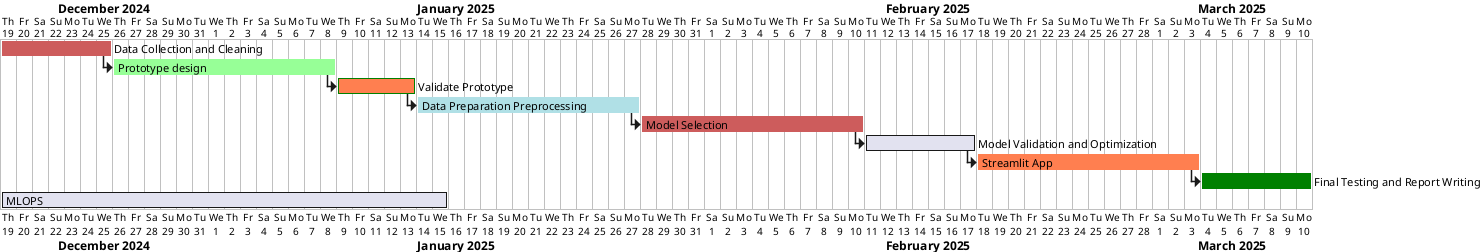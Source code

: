 @startgantt
'https://plantuml.com/gantt-diagram
Project starts 2024-12-19
[Data Collection and Cleaning] lasts 1 week  and is colored in IndianRed
[Prototype design] lasts 2 weeks and is colored in PHYSICAL and starts after [Data Collection and Cleaning]'s end
[Validate Prototype] requires 5 days and is colored in Coral/Green and starts after [Prototype design]'s end
[Data Preparation Preprocessing] requires 2 weeks and is colored in PowderBlue and starts after [Validate Prototype]'s end
[Model Selection] requires 2 weeks and is colored in IndianRed and starts after [Data Preparation Preprocessing]'s end
[Model Validation and Optimization] requires 1 week and starts after [Model Selection]'s end
[Streamlit App] requires 2 week and is colored in Coral and starts after [Model Validation and Optimization]'s end
[Final Testing and Report Writing] requires 1 week and is colored in Green and starts after [Streamlit App]'s end
[MLOPS] requires 4 weeks


@endgantt